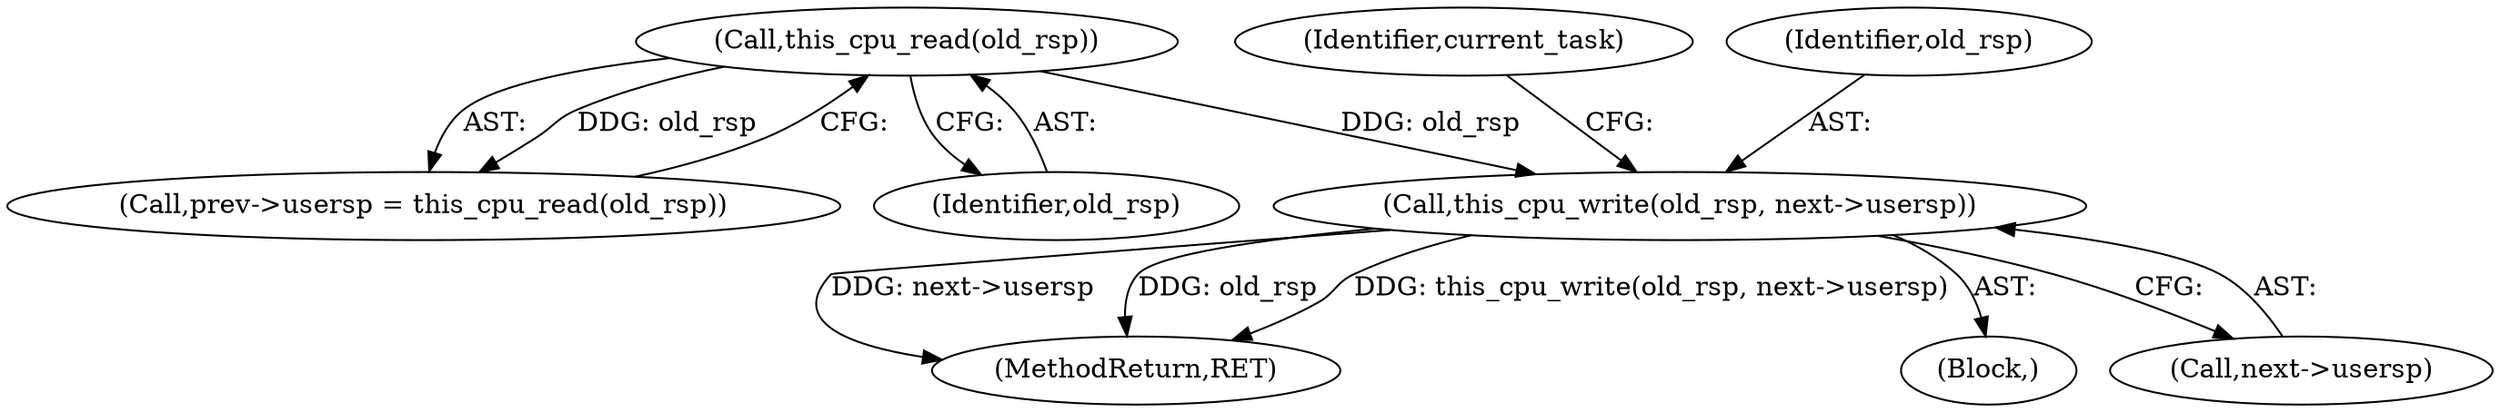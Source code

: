 digraph "0_linux_f647d7c155f069c1a068030255c300663516420e@API" {
"1000284" [label="(Call,this_cpu_write(old_rsp, next->usersp))"];
"1000282" [label="(Call,this_cpu_read(old_rsp))"];
"1000290" [label="(Identifier,current_task)"];
"1000336" [label="(MethodReturn,RET)"];
"1000282" [label="(Call,this_cpu_read(old_rsp))"];
"1000278" [label="(Call,prev->usersp = this_cpu_read(old_rsp))"];
"1000283" [label="(Identifier,old_rsp)"];
"1000113" [label="(Block,)"];
"1000286" [label="(Call,next->usersp)"];
"1000285" [label="(Identifier,old_rsp)"];
"1000284" [label="(Call,this_cpu_write(old_rsp, next->usersp))"];
"1000284" -> "1000113"  [label="AST: "];
"1000284" -> "1000286"  [label="CFG: "];
"1000285" -> "1000284"  [label="AST: "];
"1000286" -> "1000284"  [label="AST: "];
"1000290" -> "1000284"  [label="CFG: "];
"1000284" -> "1000336"  [label="DDG: next->usersp"];
"1000284" -> "1000336"  [label="DDG: old_rsp"];
"1000284" -> "1000336"  [label="DDG: this_cpu_write(old_rsp, next->usersp)"];
"1000282" -> "1000284"  [label="DDG: old_rsp"];
"1000282" -> "1000278"  [label="AST: "];
"1000282" -> "1000283"  [label="CFG: "];
"1000283" -> "1000282"  [label="AST: "];
"1000278" -> "1000282"  [label="CFG: "];
"1000282" -> "1000278"  [label="DDG: old_rsp"];
}
